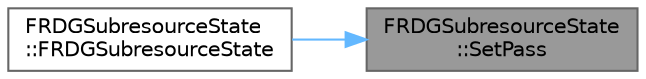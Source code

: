 digraph "FRDGSubresourceState::SetPass"
{
 // INTERACTIVE_SVG=YES
 // LATEX_PDF_SIZE
  bgcolor="transparent";
  edge [fontname=Helvetica,fontsize=10,labelfontname=Helvetica,labelfontsize=10];
  node [fontname=Helvetica,fontsize=10,shape=box,height=0.2,width=0.4];
  rankdir="RL";
  Node1 [id="Node000001",label="FRDGSubresourceState\l::SetPass",height=0.2,width=0.4,color="gray40", fillcolor="grey60", style="filled", fontcolor="black",tooltip="Initializes the first and last pass and the pipeline."];
  Node1 -> Node2 [id="edge1_Node000001_Node000002",dir="back",color="steelblue1",style="solid",tooltip=" "];
  Node2 [id="Node000002",label="FRDGSubresourceState\l::FRDGSubresourceState",height=0.2,width=0.4,color="grey40", fillcolor="white", style="filled",URL="$d1/dbf/structFRDGSubresourceState.html#ae4bc42c824ed08fa5c8ab73565fd98c0",tooltip=" "];
}
